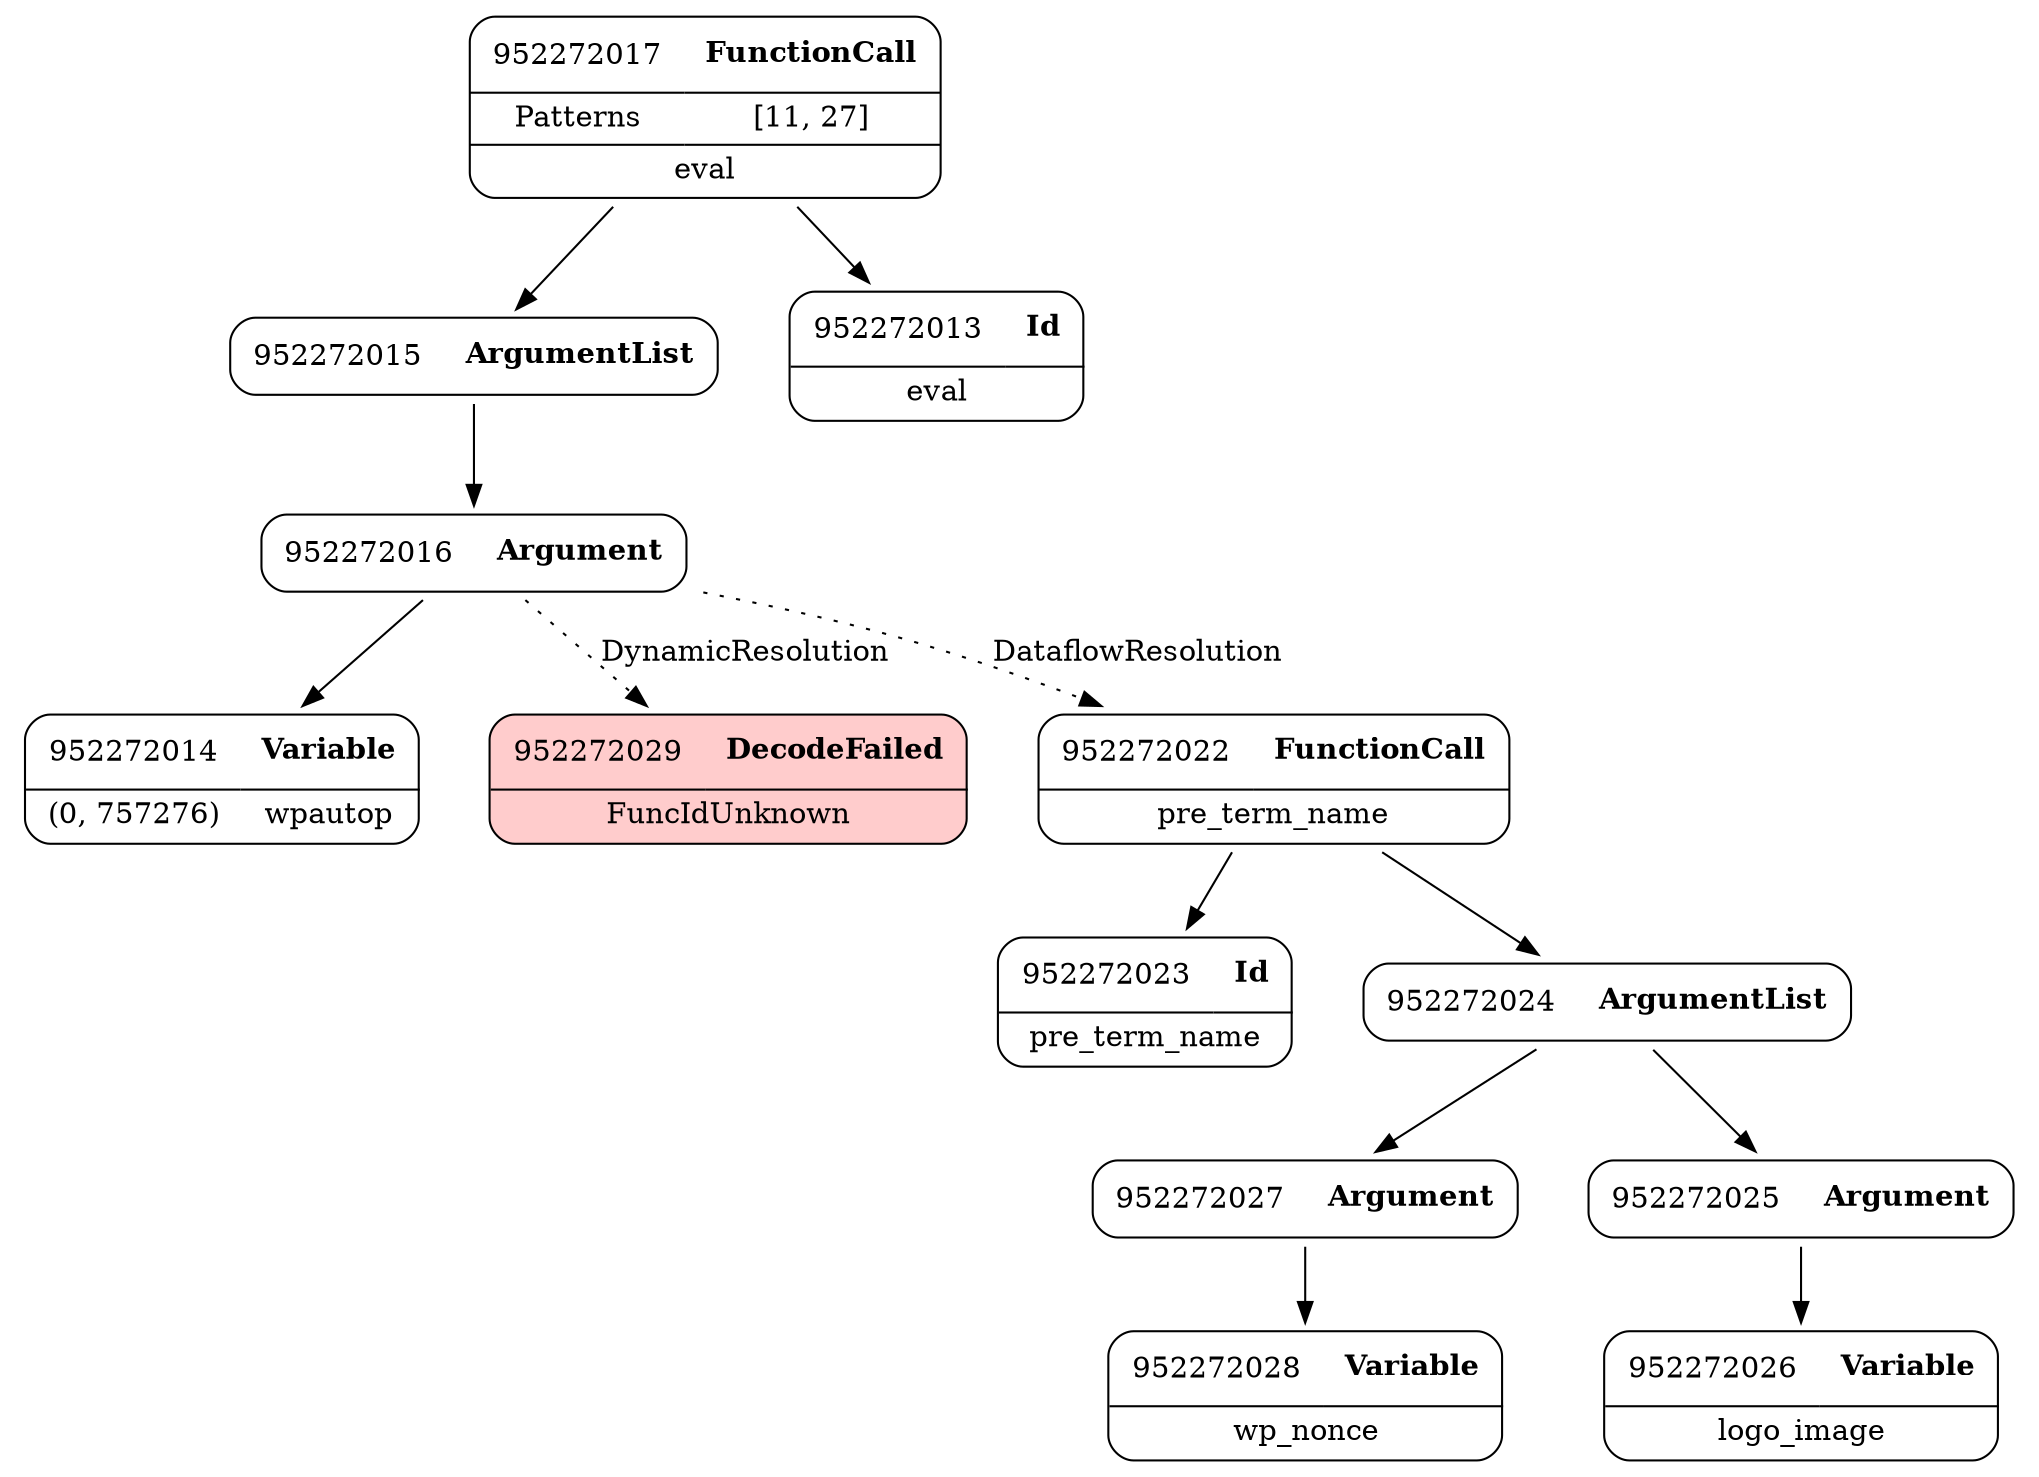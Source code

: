 digraph ast {
node [shape=none];
952272014 [label=<<TABLE border='1' cellspacing='0' cellpadding='10' style='rounded' ><TR><TD border='0'>952272014</TD><TD border='0'><B>Variable</B></TD></TR><HR/><TR><TD border='0' cellpadding='5'>(0, 757276)</TD><TD border='0' cellpadding='5'>wpautop</TD></TR></TABLE>>];
952272015 [label=<<TABLE border='1' cellspacing='0' cellpadding='10' style='rounded' ><TR><TD border='0'>952272015</TD><TD border='0'><B>ArgumentList</B></TD></TR></TABLE>>];
952272015 -> 952272016 [weight=2];
952272013 [label=<<TABLE border='1' cellspacing='0' cellpadding='10' style='rounded' ><TR><TD border='0'>952272013</TD><TD border='0'><B>Id</B></TD></TR><HR/><TR><TD border='0' cellpadding='5' colspan='2'>eval</TD></TR></TABLE>>];
952272016 [label=<<TABLE border='1' cellspacing='0' cellpadding='10' style='rounded' ><TR><TD border='0'>952272016</TD><TD border='0'><B>Argument</B></TD></TR></TABLE>>];
952272016 -> 952272014 [weight=2];
952272016 -> 952272029 [style=dotted,label=DynamicResolution];
952272016 -> 952272022 [style=dotted,label=DataflowResolution];
952272017 [label=<<TABLE border='1' cellspacing='0' cellpadding='10' style='rounded' ><TR><TD border='0'>952272017</TD><TD border='0'><B>FunctionCall</B></TD></TR><HR/><TR><TD border='0' cellpadding='5'>Patterns</TD><TD border='0' cellpadding='5'>[11, 27]</TD></TR><HR/><TR><TD border='0' cellpadding='5' colspan='2'>eval</TD></TR></TABLE>>];
952272017 -> 952272013 [weight=2];
952272017 -> 952272015 [weight=2];
952272022 [label=<<TABLE border='1' cellspacing='0' cellpadding='10' style='rounded' ><TR><TD border='0'>952272022</TD><TD border='0'><B>FunctionCall</B></TD></TR><HR/><TR><TD border='0' cellpadding='5' colspan='2'>pre_term_name</TD></TR></TABLE>>];
952272022 -> 952272023 [weight=2];
952272022 -> 952272024 [weight=2];
952272023 [label=<<TABLE border='1' cellspacing='0' cellpadding='10' style='rounded' ><TR><TD border='0'>952272023</TD><TD border='0'><B>Id</B></TD></TR><HR/><TR><TD border='0' cellpadding='5' colspan='2'>pre_term_name</TD></TR></TABLE>>];
952272026 [label=<<TABLE border='1' cellspacing='0' cellpadding='10' style='rounded' ><TR><TD border='0'>952272026</TD><TD border='0'><B>Variable</B></TD></TR><HR/><TR><TD border='0' cellpadding='5' colspan='2'>logo_image</TD></TR></TABLE>>];
952272027 [label=<<TABLE border='1' cellspacing='0' cellpadding='10' style='rounded' ><TR><TD border='0'>952272027</TD><TD border='0'><B>Argument</B></TD></TR></TABLE>>];
952272027 -> 952272028 [weight=2];
952272024 [label=<<TABLE border='1' cellspacing='0' cellpadding='10' style='rounded' ><TR><TD border='0'>952272024</TD><TD border='0'><B>ArgumentList</B></TD></TR></TABLE>>];
952272024 -> 952272025 [weight=2];
952272024 -> 952272027 [weight=2];
952272025 [label=<<TABLE border='1' cellspacing='0' cellpadding='10' style='rounded' ><TR><TD border='0'>952272025</TD><TD border='0'><B>Argument</B></TD></TR></TABLE>>];
952272025 -> 952272026 [weight=2];
952272028 [label=<<TABLE border='1' cellspacing='0' cellpadding='10' style='rounded' ><TR><TD border='0'>952272028</TD><TD border='0'><B>Variable</B></TD></TR><HR/><TR><TD border='0' cellpadding='5' colspan='2'>wp_nonce</TD></TR></TABLE>>];
952272029 [label=<<TABLE border='1' cellspacing='0' cellpadding='10' style='rounded' bgcolor='#FFCCCC' ><TR><TD border='0'>952272029</TD><TD border='0'><B>DecodeFailed</B></TD></TR><HR/><TR><TD border='0' cellpadding='5' colspan='2'>FuncIdUnknown</TD></TR></TABLE>>];
}
